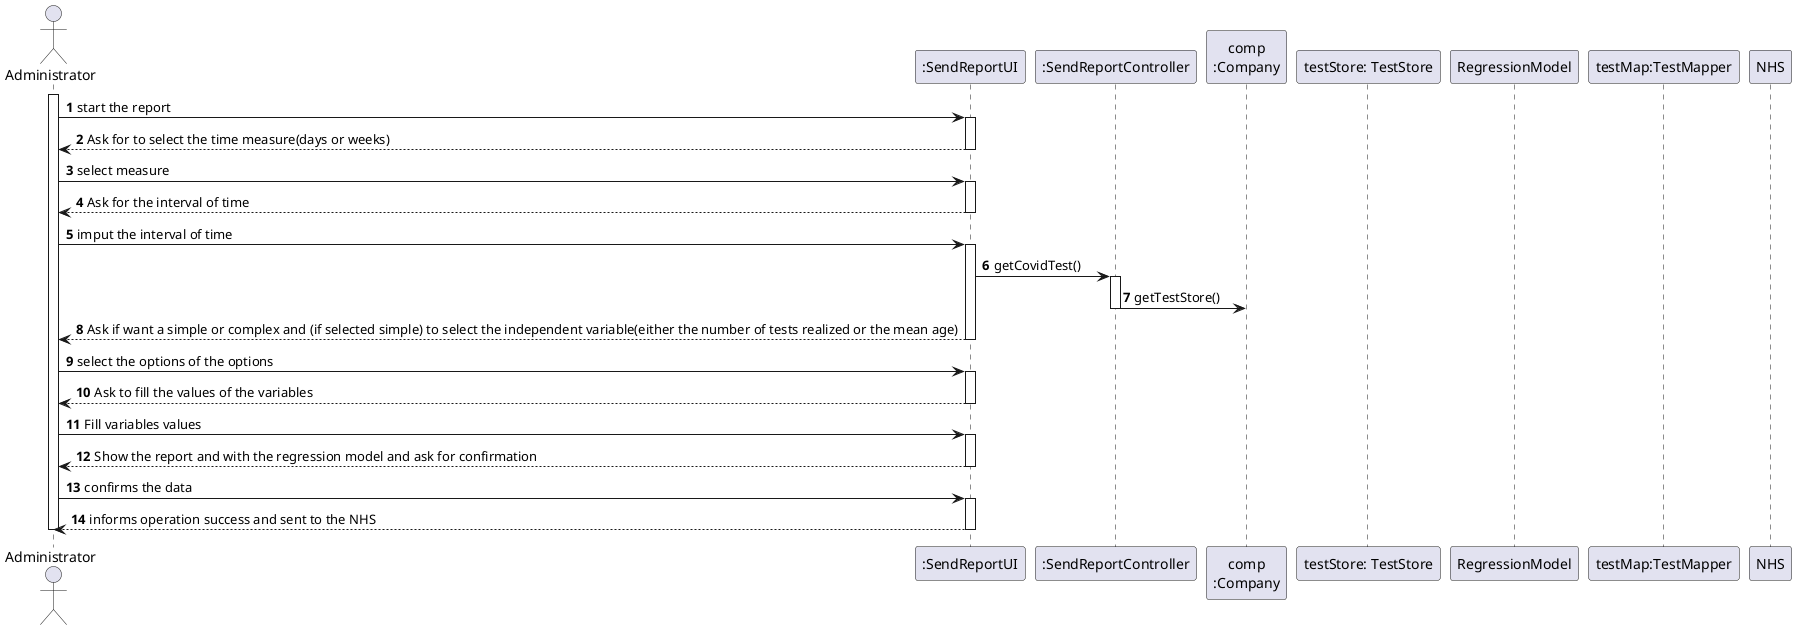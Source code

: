 @startuml
'https://plantuml.com/sequence-diagram

autonumber

actor "Administrator" as Ad
participant ":SendReportUI" as UI
participant ":SendReportController" as CTRL
participant "comp\n:Company" as COMP




participant "testStore: TestStore" as TSTORE

participant "RegressionModel" as SAMPLE
participant "testMap:TestMapper" as TMAPPER
participant "NHS" as  N
activate Ad

Ad-> UI : start the report
activate "UI"
"UI"--> Ad : Ask for to select the time measure(days or weeks)
deactivate "UI"
Ad -> "UI" : select measure
activate "UI"
"UI"--> Ad : Ask for the interval of time
deactivate "UI"
Ad -> "UI" : imput the interval of time
activate "UI"
    "UI"->"CTRL" : getCovidTest()
    activate CTRL
        CTRL -> COMP : getTestStore()
    deactivate CTRL
"UI" --> Ad : Ask if want a simple or complex and (if selected simple) to select the independent variable(either the number of tests realized or the mean age)
deactivate "UI"
Ad -> "UI" : select the options of the options
activate "UI"
"UI" --> Ad : Ask to fill the values of the variables
deactivate "UI"
Ad -> "UI" : Fill variables values
activate "UI"
"UI" --> Ad : Show the report and with the regression model and ask for confirmation
deactivate "UI"
Ad -> "UI" :  confirms the data
activate "UI"
"UI" --> Ad : informs operation success and sent to the NHS
deactivate "UI"

deactivate Ad
@enduml